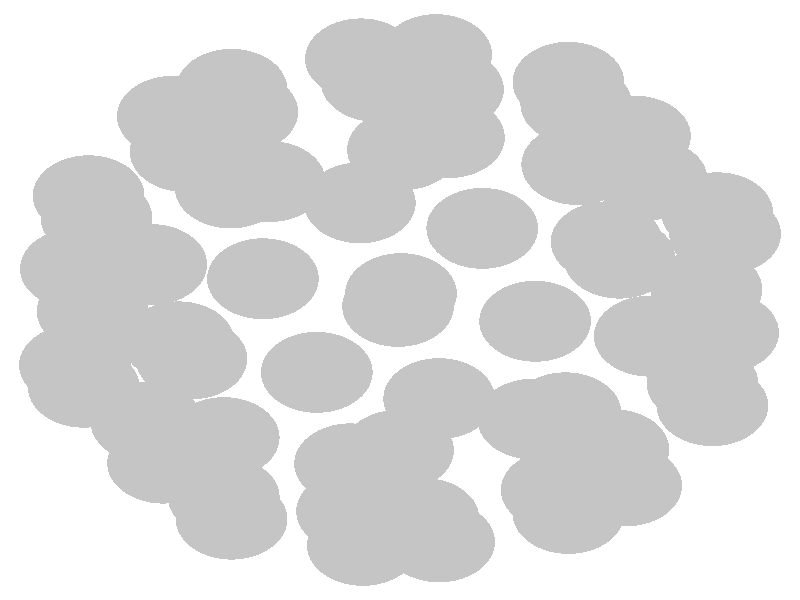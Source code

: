 #include "colors.inc"
#include "finish.inc"

global_settings {assumed_gamma 1 max_trace_level 6}
background {color White}
camera {orthographic
  right -8.17*x up 8.46*y
  direction 1.00*z
  location <0,0,50.00> look_at <0,0,0>}
light_source {<  2.00,   3.00,  40.00> color White
  area_light <0.70, 0, 0>, <0, 0.70, 0>, 3, 3
  adaptive 1 jitter}

#declare simple = finish {phong 0.7}
#declare pale = finish {ambient .5 diffuse .85 roughness .001 specular 0.200 }
#declare intermediate = finish {ambient 0.3 diffuse 0.6 specular 0.10 roughness 0.04 }
#declare vmd = finish {ambient .0 diffuse .65 phong 0.1 phong_size 40. specular 0.500 }
#declare jmol = finish {ambient .2 diffuse .6 specular 1 roughness .001 metallic}
#declare ase2 = finish {ambient 0.05 brilliance 3 diffuse 0.6 metallic specular 0.70 roughness 0.04 reflection 0.15}
#declare ase3 = finish {ambient .15 brilliance 2 diffuse .6 metallic specular 1. roughness .001 reflection .0}
#declare glass = finish {ambient .05 diffuse .3 specular 1. roughness .001}
#declare Rcell = 0.050;
#declare Rbond = 0.100;

#macro atom(LOC, R, COL, FIN)
  sphere{LOC, R texture{pigment{COL} finish{FIN}}}
#end
#macro constrain(LOC, R, COL, FIN)
union{torus{R, Rcell rotate 45*z texture{pigment{COL} finish{FIN}}}
      torus{R, Rcell rotate -45*z texture{pigment{COL} finish{FIN}}}
      translate LOC}
#end

atom(<  2.24,   0.59,  -0.89>, 0.57, rgb <0.56, 0.56, 0.56>, ase3) // #0 
atom(<  3.13,   0.15,  -1.92>, 0.57, rgb <0.56, 0.56, 0.56>, ase3) // #1 
atom(<  1.38,  -0.30,  -0.29>, 0.57, rgb <0.56, 0.56, 0.56>, ase3) // #2 
atom(<  3.09,  -1.18,  -2.34>, 0.57, rgb <0.56, 0.56, 0.56>, ase3) // #3 
atom(<  3.19,  -1.49,  -3.75>, 0.57, rgb <0.56, 0.56, 0.56>, ase3) // #4 
atom(<  3.24,   1.23,  -2.89>, 0.57, rgb <0.56, 0.56, 0.56>, ase3) // #5 
atom(<  3.32,   0.93,  -4.25>, 0.57, rgb <0.56, 0.56, 0.56>, ase3) // #6 
atom(<  3.30,  -0.46,  -4.66>, 0.57, rgb <0.56, 0.56, 0.56>, ase3) // #7 
atom(< -0.41,   1.37,  -0.32>, 0.57, rgb <0.56, 0.56, 0.56>, ase3) // #8 
atom(<  0.50,   2.29,  -0.89>, 0.57, rgb <0.56, 0.56, 0.56>, ase3) // #9 
atom(<  0.01,   0.09,   0.00>, 0.57, rgb <0.56, 0.56, 0.56>, ase3) // #10 
atom(<  1.81,   1.91,  -1.19>, 0.57, rgb <0.56, 0.56, 0.56>, ase3) // #11 
atom(<  2.40,   2.31,  -2.43>, 0.57, rgb <0.56, 0.56, 0.56>, ase3) // #12 
atom(< -0.24,   3.08,  -1.88>, 0.57, rgb <0.56, 0.56, 0.56>, ase3) // #13 
atom(<  0.37,   3.46,  -3.08>, 0.57, rgb <0.56, 0.56, 0.56>, ase3) // #14 
atom(<  1.72,   3.07,  -3.36>, 0.57, rgb <0.56, 0.56, 0.56>, ase3) // #15 
atom(< -2.13,  -0.83,  -0.84>, 0.57, rgb <0.56, 0.56, 0.56>, ase3) // #16 
atom(< -2.54,   0.50,  -1.14>, 0.57, rgb <0.56, 0.56, 0.56>, ase3) // #17 
atom(< -0.85,  -1.02,  -0.28>, 0.57, rgb <0.56, 0.56, 0.56>, ase3) // #18 
atom(< -1.73,   1.58,  -0.88>, 0.57, rgb <0.56, 0.56, 0.56>, ase3) // #19 
atom(< -1.61,   2.65,  -1.86>, 0.57, rgb <0.56, 0.56, 0.56>, ase3) // #20 
atom(< -3.31,   0.44,  -2.37>, 0.57, rgb <0.56, 0.56, 0.56>, ase3) // #21 
atom(< -3.18,   1.47,  -3.29>, 0.57, rgb <0.56, 0.56, 0.56>, ase3) // #22 
atom(< -2.32,   2.59,  -3.02>, 0.57, rgb <0.56, 0.56, 0.56>, ase3) // #23 
atom(< -0.49,  -2.98,  -1.70>, 0.57, rgb <0.56, 0.56, 0.56>, ase3) // #24 
atom(< -1.80,  -2.78,  -2.28>, 0.57, rgb <0.56, 0.56, 0.56>, ase3) // #25 
atom(< -0.02,  -2.12,  -0.71>, 0.57, rgb <0.56, 0.56, 0.56>, ase3) // #26 
atom(< -2.59,  -1.72,  -1.86>, 0.57, rgb <0.56, 0.56, 0.56>, ase3) // #27 
atom(< -3.32,  -0.92,  -2.80>, 0.57, rgb <0.56, 0.56, 0.56>, ase3) // #28 
atom(< -1.72,  -3.09,  -3.70>, 0.57, rgb <0.56, 0.56, 0.56>, ase3) // #29 
atom(< -2.42,  -2.30,  -4.62>, 0.57, rgb <0.56, 0.56, 0.56>, ase3) // #30 
atom(< -3.23,  -1.23,  -4.17>, 0.57, rgb <0.56, 0.56, 0.56>, ase3) // #31 
atom(<  2.18,  -2.11,  -1.71>, 0.57, rgb <0.56, 0.56, 0.56>, ase3) // #32 
atom(<  1.72,  -3.01,  -2.77>, 0.57, rgb <0.56, 0.56, 0.56>, ase3) // #33 
atom(<  1.36,  -1.68,  -0.73>, 0.57, rgb <0.56, 0.56, 0.56>, ase3) // #34 
atom(<  0.40,  -3.41,  -2.75>, 0.57, rgb <0.56, 0.56, 0.56>, ase3) // #35 
atom(< -0.38,  -3.46,  -3.99>, 0.57, rgb <0.56, 0.56, 0.56>, ase3) // #36 
atom(<  2.31,  -2.62,  -4.02>, 0.57, rgb <0.56, 0.56, 0.56>, ase3) // #37 
atom(<  1.60,  -2.68,  -5.19>, 0.57, rgb <0.56, 0.56, 0.56>, ase3) // #38 
atom(<  0.24,  -3.08,  -5.19>, 0.57, rgb <0.56, 0.56, 0.56>, ase3) // #39 
atom(< -2.26,  -0.59,  -6.17>, 0.57, rgb <0.56, 0.56, 0.56>, ase3) // #40 
atom(< -1.80,  -1.94,  -5.86>, 0.57, rgb <0.56, 0.56, 0.56>, ase3) // #41 
atom(< -0.51,  -2.31,  -6.13>, 0.57, rgb <0.56, 0.56, 0.56>, ase3) // #42 
atom(< -1.40,   0.30,  -6.74>, 0.57, rgb <0.56, 0.56, 0.56>, ase3) // #43 
atom(< -2.19,   2.09,  -5.30>, 0.57, rgb <0.56, 0.56, 0.56>, ase3) // #44 
atom(< -3.10,   1.16,  -4.70>, 0.57, rgb <0.56, 0.56, 0.56>, ase3) // #45 
atom(< -3.14,  -0.16,  -5.12>, 0.57, rgb <0.56, 0.56, 0.56>, ase3) // #46 
atom(< -1.33,   1.67,  -6.32>, 0.57, rgb <0.56, 0.56, 0.56>, ase3) // #47 
atom(<  0.49,   2.97,  -5.33>, 0.57, rgb <0.56, 0.56, 0.56>, ase3) // #48 
atom(< -0.40,   3.40,  -4.29>, 0.57, rgb <0.56, 0.56, 0.56>, ase3) // #49 
atom(< -1.72,   2.97,  -4.27>, 0.57, rgb <0.56, 0.56, 0.56>, ase3) // #50 
atom(<  0.03,   2.12,  -6.33>, 0.57, rgb <0.56, 0.56, 0.56>, ase3) // #51 
atom(<  2.11,   0.82,  -6.24>, 0.57, rgb <0.56, 0.56, 0.56>, ase3) // #52 
atom(<  2.57,   1.70,  -5.21>, 0.57, rgb <0.56, 0.56, 0.56>, ase3) // #53 
atom(<  1.80,   2.76,  -4.76>, 0.57, rgb <0.56, 0.56, 0.56>, ase3) // #54 
atom(<  0.84,   1.01,  -6.79>, 0.57, rgb <0.56, 0.56, 0.56>, ase3) // #55 
atom(<  0.40,  -1.39,  -6.74>, 0.57, rgb <0.56, 0.56, 0.56>, ase3) // #56 
atom(<  1.69,  -1.59,  -6.16>, 0.57, rgb <0.56, 0.56, 0.56>, ase3) // #57 
atom(<  2.55,  -0.51,  -5.91>, 0.57, rgb <0.56, 0.56, 0.56>, ase3) // #58 
atom(< -0.02,  -0.09,  -7.05>, 0.57, rgb <0.56, 0.56, 0.56>, ase3) // #59 
